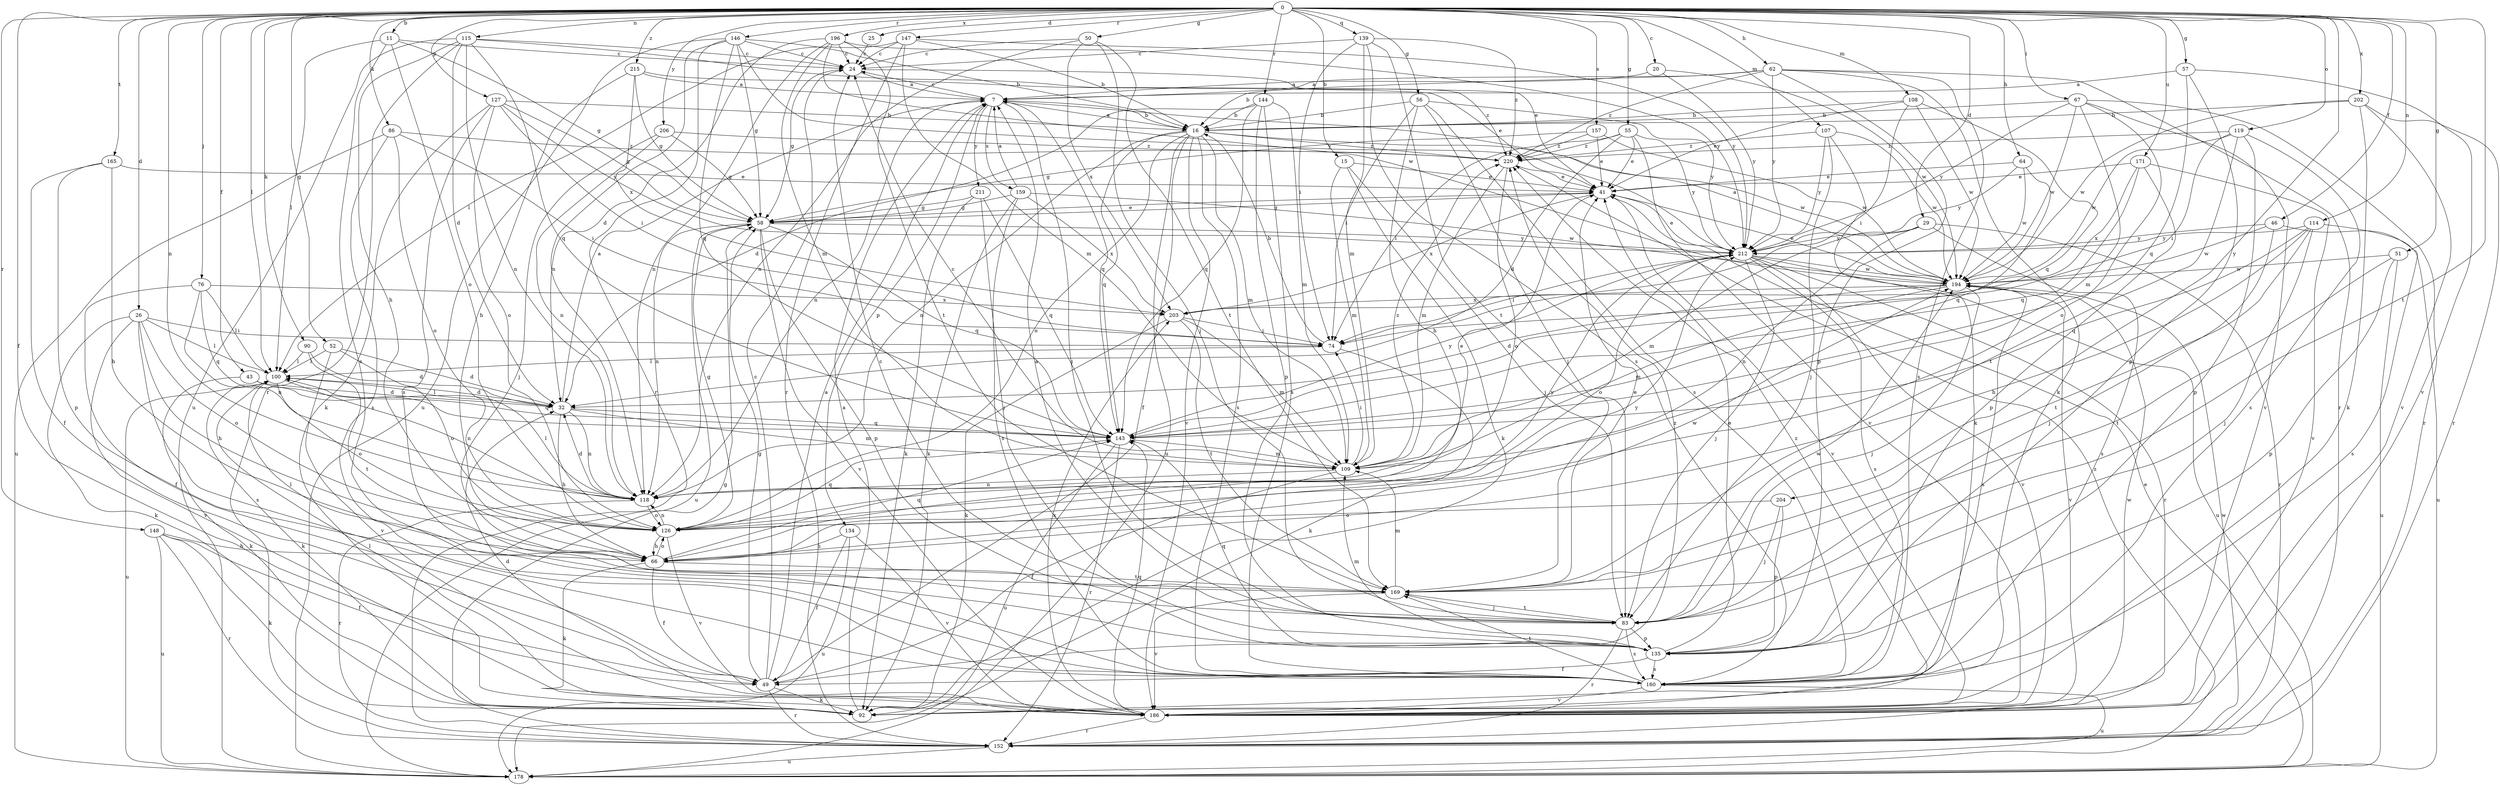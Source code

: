 strict digraph  {
0;
7;
11;
15;
16;
20;
24;
25;
26;
29;
32;
41;
43;
46;
49;
50;
51;
52;
55;
56;
57;
58;
62;
64;
66;
67;
74;
76;
83;
86;
90;
92;
100;
107;
108;
109;
114;
115;
118;
119;
126;
127;
134;
135;
139;
143;
144;
146;
147;
148;
152;
157;
159;
160;
165;
169;
171;
178;
186;
194;
196;
202;
203;
204;
206;
211;
212;
215;
220;
0 -> 11  [label=b];
0 -> 15  [label=b];
0 -> 20  [label=c];
0 -> 25  [label=d];
0 -> 26  [label=d];
0 -> 29  [label=d];
0 -> 43  [label=f];
0 -> 46  [label=f];
0 -> 49  [label=f];
0 -> 50  [label=g];
0 -> 51  [label=g];
0 -> 52  [label=g];
0 -> 55  [label=g];
0 -> 56  [label=g];
0 -> 57  [label=g];
0 -> 62  [label=h];
0 -> 64  [label=h];
0 -> 67  [label=i];
0 -> 76  [label=j];
0 -> 86  [label=k];
0 -> 90  [label=k];
0 -> 100  [label=l];
0 -> 107  [label=m];
0 -> 108  [label=m];
0 -> 114  [label=n];
0 -> 115  [label=n];
0 -> 118  [label=n];
0 -> 119  [label=o];
0 -> 127  [label=p];
0 -> 139  [label=q];
0 -> 144  [label=r];
0 -> 146  [label=r];
0 -> 147  [label=r];
0 -> 148  [label=r];
0 -> 157  [label=s];
0 -> 165  [label=t];
0 -> 169  [label=t];
0 -> 171  [label=u];
0 -> 196  [label=x];
0 -> 202  [label=x];
0 -> 204  [label=y];
0 -> 206  [label=y];
0 -> 215  [label=z];
7 -> 16  [label=b];
7 -> 24  [label=c];
7 -> 83  [label=j];
7 -> 118  [label=n];
7 -> 134  [label=p];
7 -> 143  [label=q];
7 -> 159  [label=s];
7 -> 211  [label=y];
11 -> 24  [label=c];
11 -> 58  [label=g];
11 -> 100  [label=l];
11 -> 126  [label=o];
11 -> 160  [label=s];
15 -> 41  [label=e];
15 -> 83  [label=j];
15 -> 92  [label=k];
15 -> 109  [label=m];
16 -> 7  [label=a];
16 -> 49  [label=f];
16 -> 109  [label=m];
16 -> 118  [label=n];
16 -> 126  [label=o];
16 -> 143  [label=q];
16 -> 160  [label=s];
16 -> 178  [label=u];
16 -> 186  [label=v];
16 -> 194  [label=w];
16 -> 220  [label=z];
20 -> 7  [label=a];
20 -> 194  [label=w];
20 -> 212  [label=y];
24 -> 7  [label=a];
24 -> 58  [label=g];
24 -> 220  [label=z];
25 -> 24  [label=c];
26 -> 66  [label=h];
26 -> 74  [label=i];
26 -> 92  [label=k];
26 -> 100  [label=l];
26 -> 126  [label=o];
26 -> 160  [label=s];
26 -> 186  [label=v];
29 -> 109  [label=m];
29 -> 118  [label=n];
29 -> 152  [label=r];
29 -> 160  [label=s];
29 -> 212  [label=y];
32 -> 7  [label=a];
32 -> 66  [label=h];
32 -> 100  [label=l];
32 -> 109  [label=m];
32 -> 118  [label=n];
32 -> 143  [label=q];
41 -> 58  [label=g];
41 -> 186  [label=v];
41 -> 203  [label=x];
43 -> 32  [label=d];
43 -> 92  [label=k];
43 -> 143  [label=q];
46 -> 83  [label=j];
46 -> 178  [label=u];
46 -> 194  [label=w];
46 -> 212  [label=y];
49 -> 7  [label=a];
49 -> 24  [label=c];
49 -> 58  [label=g];
49 -> 92  [label=k];
49 -> 152  [label=r];
49 -> 220  [label=z];
50 -> 24  [label=c];
50 -> 83  [label=j];
50 -> 118  [label=n];
50 -> 169  [label=t];
50 -> 203  [label=x];
51 -> 135  [label=p];
51 -> 169  [label=t];
51 -> 178  [label=u];
51 -> 194  [label=w];
52 -> 32  [label=d];
52 -> 100  [label=l];
52 -> 126  [label=o];
52 -> 186  [label=v];
55 -> 32  [label=d];
55 -> 41  [label=e];
55 -> 74  [label=i];
55 -> 186  [label=v];
55 -> 212  [label=y];
55 -> 220  [label=z];
56 -> 16  [label=b];
56 -> 66  [label=h];
56 -> 74  [label=i];
56 -> 83  [label=j];
56 -> 160  [label=s];
56 -> 212  [label=y];
57 -> 7  [label=a];
57 -> 135  [label=p];
57 -> 143  [label=q];
57 -> 186  [label=v];
58 -> 41  [label=e];
58 -> 118  [label=n];
58 -> 135  [label=p];
58 -> 143  [label=q];
58 -> 178  [label=u];
58 -> 186  [label=v];
58 -> 212  [label=y];
62 -> 7  [label=a];
62 -> 16  [label=b];
62 -> 92  [label=k];
62 -> 135  [label=p];
62 -> 152  [label=r];
62 -> 160  [label=s];
62 -> 212  [label=y];
62 -> 220  [label=z];
64 -> 41  [label=e];
64 -> 143  [label=q];
64 -> 194  [label=w];
64 -> 212  [label=y];
66 -> 49  [label=f];
66 -> 92  [label=k];
66 -> 126  [label=o];
66 -> 143  [label=q];
66 -> 169  [label=t];
66 -> 194  [label=w];
66 -> 212  [label=y];
67 -> 16  [label=b];
67 -> 109  [label=m];
67 -> 126  [label=o];
67 -> 152  [label=r];
67 -> 186  [label=v];
67 -> 194  [label=w];
67 -> 212  [label=y];
74 -> 16  [label=b];
74 -> 92  [label=k];
74 -> 100  [label=l];
76 -> 49  [label=f];
76 -> 100  [label=l];
76 -> 118  [label=n];
76 -> 143  [label=q];
76 -> 203  [label=x];
83 -> 7  [label=a];
83 -> 135  [label=p];
83 -> 152  [label=r];
83 -> 160  [label=s];
83 -> 169  [label=t];
83 -> 194  [label=w];
86 -> 74  [label=i];
86 -> 126  [label=o];
86 -> 160  [label=s];
86 -> 178  [label=u];
86 -> 220  [label=z];
90 -> 32  [label=d];
90 -> 100  [label=l];
90 -> 169  [label=t];
92 -> 7  [label=a];
100 -> 32  [label=d];
100 -> 92  [label=k];
100 -> 118  [label=n];
100 -> 126  [label=o];
100 -> 178  [label=u];
107 -> 83  [label=j];
107 -> 92  [label=k];
107 -> 194  [label=w];
107 -> 212  [label=y];
107 -> 220  [label=z];
108 -> 16  [label=b];
108 -> 41  [label=e];
108 -> 74  [label=i];
108 -> 143  [label=q];
108 -> 194  [label=w];
109 -> 24  [label=c];
109 -> 49  [label=f];
109 -> 74  [label=i];
109 -> 118  [label=n];
109 -> 220  [label=z];
114 -> 66  [label=h];
114 -> 83  [label=j];
114 -> 143  [label=q];
114 -> 160  [label=s];
114 -> 169  [label=t];
114 -> 212  [label=y];
115 -> 24  [label=c];
115 -> 32  [label=d];
115 -> 41  [label=e];
115 -> 66  [label=h];
115 -> 118  [label=n];
115 -> 143  [label=q];
115 -> 152  [label=r];
115 -> 178  [label=u];
118 -> 32  [label=d];
118 -> 41  [label=e];
118 -> 100  [label=l];
118 -> 126  [label=o];
118 -> 152  [label=r];
119 -> 74  [label=i];
119 -> 135  [label=p];
119 -> 160  [label=s];
119 -> 169  [label=t];
119 -> 194  [label=w];
119 -> 220  [label=z];
126 -> 58  [label=g];
126 -> 66  [label=h];
126 -> 118  [label=n];
126 -> 143  [label=q];
126 -> 186  [label=v];
126 -> 212  [label=y];
127 -> 16  [label=b];
127 -> 58  [label=g];
127 -> 74  [label=i];
127 -> 92  [label=k];
127 -> 126  [label=o];
127 -> 160  [label=s];
127 -> 212  [label=y];
134 -> 49  [label=f];
134 -> 66  [label=h];
134 -> 178  [label=u];
134 -> 186  [label=v];
135 -> 24  [label=c];
135 -> 41  [label=e];
135 -> 49  [label=f];
135 -> 109  [label=m];
135 -> 143  [label=q];
135 -> 160  [label=s];
139 -> 24  [label=c];
139 -> 74  [label=i];
139 -> 109  [label=m];
139 -> 160  [label=s];
139 -> 169  [label=t];
139 -> 220  [label=z];
143 -> 109  [label=m];
143 -> 152  [label=r];
143 -> 178  [label=u];
143 -> 212  [label=y];
144 -> 16  [label=b];
144 -> 32  [label=d];
144 -> 109  [label=m];
144 -> 135  [label=p];
144 -> 143  [label=q];
144 -> 160  [label=s];
146 -> 16  [label=b];
146 -> 24  [label=c];
146 -> 58  [label=g];
146 -> 118  [label=n];
146 -> 143  [label=q];
146 -> 152  [label=r];
146 -> 178  [label=u];
146 -> 212  [label=y];
147 -> 16  [label=b];
147 -> 24  [label=c];
147 -> 100  [label=l];
147 -> 109  [label=m];
147 -> 152  [label=r];
147 -> 212  [label=y];
148 -> 49  [label=f];
148 -> 66  [label=h];
148 -> 92  [label=k];
148 -> 152  [label=r];
148 -> 178  [label=u];
152 -> 58  [label=g];
152 -> 178  [label=u];
152 -> 194  [label=w];
157 -> 41  [label=e];
157 -> 58  [label=g];
157 -> 194  [label=w];
157 -> 220  [label=z];
159 -> 7  [label=a];
159 -> 58  [label=g];
159 -> 92  [label=k];
159 -> 160  [label=s];
159 -> 194  [label=w];
159 -> 203  [label=x];
160 -> 169  [label=t];
160 -> 178  [label=u];
160 -> 186  [label=v];
165 -> 41  [label=e];
165 -> 49  [label=f];
165 -> 66  [label=h];
165 -> 135  [label=p];
169 -> 41  [label=e];
169 -> 83  [label=j];
169 -> 100  [label=l];
169 -> 109  [label=m];
169 -> 186  [label=v];
171 -> 41  [label=e];
171 -> 135  [label=p];
171 -> 143  [label=q];
171 -> 186  [label=v];
171 -> 203  [label=x];
178 -> 41  [label=e];
178 -> 220  [label=z];
186 -> 32  [label=d];
186 -> 100  [label=l];
186 -> 143  [label=q];
186 -> 152  [label=r];
186 -> 194  [label=w];
186 -> 203  [label=x];
186 -> 220  [label=z];
194 -> 7  [label=a];
194 -> 32  [label=d];
194 -> 41  [label=e];
194 -> 83  [label=j];
194 -> 109  [label=m];
194 -> 160  [label=s];
194 -> 186  [label=v];
194 -> 203  [label=x];
196 -> 24  [label=c];
196 -> 32  [label=d];
196 -> 109  [label=m];
196 -> 118  [label=n];
196 -> 169  [label=t];
196 -> 194  [label=w];
196 -> 212  [label=y];
202 -> 16  [label=b];
202 -> 92  [label=k];
202 -> 152  [label=r];
202 -> 186  [label=v];
202 -> 194  [label=w];
203 -> 74  [label=i];
203 -> 92  [label=k];
203 -> 109  [label=m];
203 -> 169  [label=t];
204 -> 83  [label=j];
204 -> 126  [label=o];
204 -> 135  [label=p];
206 -> 58  [label=g];
206 -> 83  [label=j];
206 -> 118  [label=n];
206 -> 220  [label=z];
211 -> 58  [label=g];
211 -> 83  [label=j];
211 -> 92  [label=k];
211 -> 143  [label=q];
212 -> 41  [label=e];
212 -> 74  [label=i];
212 -> 83  [label=j];
212 -> 126  [label=o];
212 -> 152  [label=r];
212 -> 160  [label=s];
212 -> 178  [label=u];
212 -> 186  [label=v];
212 -> 194  [label=w];
215 -> 7  [label=a];
215 -> 41  [label=e];
215 -> 58  [label=g];
215 -> 66  [label=h];
215 -> 203  [label=x];
220 -> 41  [label=e];
220 -> 109  [label=m];
220 -> 126  [label=o];
}
